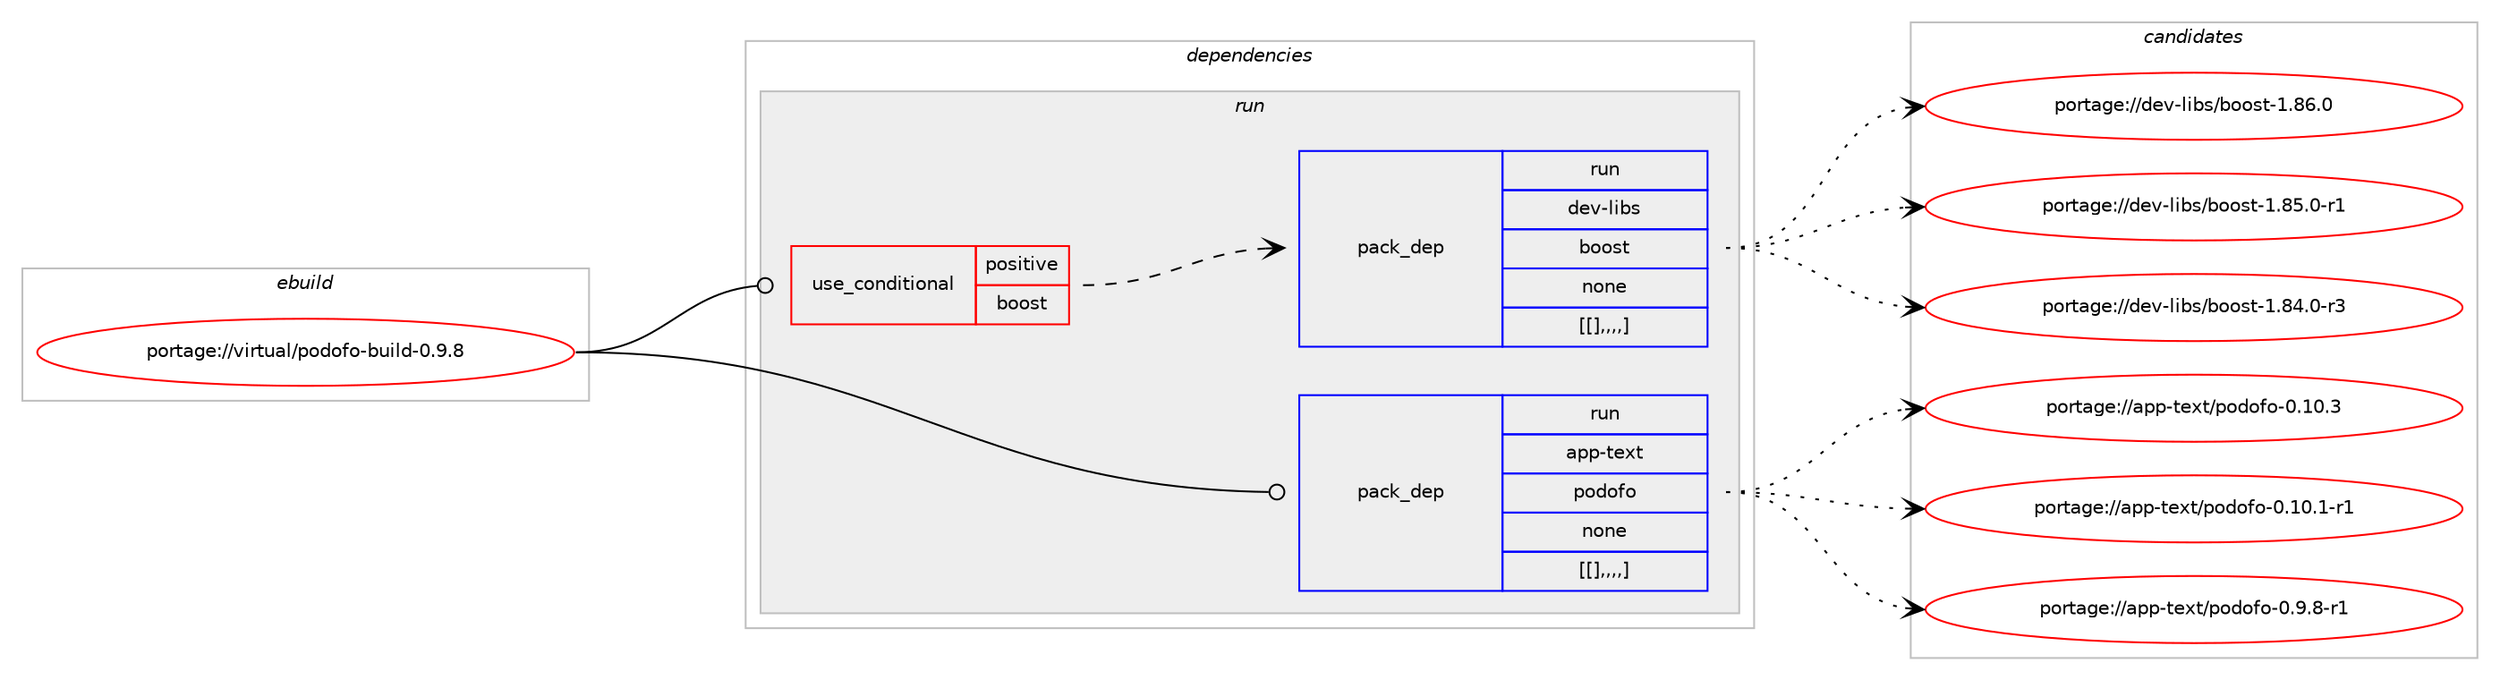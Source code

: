 digraph prolog {

# *************
# Graph options
# *************

newrank=true;
concentrate=true;
compound=true;
graph [rankdir=LR,fontname=Helvetica,fontsize=10,ranksep=1.5];#, ranksep=2.5, nodesep=0.2];
edge  [arrowhead=vee];
node  [fontname=Helvetica,fontsize=10];

# **********
# The ebuild
# **********

subgraph cluster_leftcol {
color=gray;
label=<<i>ebuild</i>>;
id [label="portage://virtual/podofo-build-0.9.8", color=red, width=4, href="../virtual/podofo-build-0.9.8.svg"];
}

# ****************
# The dependencies
# ****************

subgraph cluster_midcol {
color=gray;
label=<<i>dependencies</i>>;
subgraph cluster_compile {
fillcolor="#eeeeee";
style=filled;
label=<<i>compile</i>>;
}
subgraph cluster_compileandrun {
fillcolor="#eeeeee";
style=filled;
label=<<i>compile and run</i>>;
}
subgraph cluster_run {
fillcolor="#eeeeee";
style=filled;
label=<<i>run</i>>;
subgraph cond123398 {
dependency463579 [label=<<TABLE BORDER="0" CELLBORDER="1" CELLSPACING="0" CELLPADDING="4"><TR><TD ROWSPAN="3" CELLPADDING="10">use_conditional</TD></TR><TR><TD>positive</TD></TR><TR><TD>boost</TD></TR></TABLE>>, shape=none, color=red];
subgraph pack336837 {
dependency463580 [label=<<TABLE BORDER="0" CELLBORDER="1" CELLSPACING="0" CELLPADDING="4" WIDTH="220"><TR><TD ROWSPAN="6" CELLPADDING="30">pack_dep</TD></TR><TR><TD WIDTH="110">run</TD></TR><TR><TD>dev-libs</TD></TR><TR><TD>boost</TD></TR><TR><TD>none</TD></TR><TR><TD>[[],,,,]</TD></TR></TABLE>>, shape=none, color=blue];
}
dependency463579:e -> dependency463580:w [weight=20,style="dashed",arrowhead="vee"];
}
id:e -> dependency463579:w [weight=20,style="solid",arrowhead="odot"];
subgraph pack336838 {
dependency463581 [label=<<TABLE BORDER="0" CELLBORDER="1" CELLSPACING="0" CELLPADDING="4" WIDTH="220"><TR><TD ROWSPAN="6" CELLPADDING="30">pack_dep</TD></TR><TR><TD WIDTH="110">run</TD></TR><TR><TD>app-text</TD></TR><TR><TD>podofo</TD></TR><TR><TD>none</TD></TR><TR><TD>[[],,,,]</TD></TR></TABLE>>, shape=none, color=blue];
}
id:e -> dependency463581:w [weight=20,style="solid",arrowhead="odot"];
}
}

# **************
# The candidates
# **************

subgraph cluster_choices {
rank=same;
color=gray;
label=<<i>candidates</i>>;

subgraph choice336837 {
color=black;
nodesep=1;
choice1001011184510810598115479811111111511645494656544648 [label="portage://dev-libs/boost-1.86.0", color=red, width=4,href="../dev-libs/boost-1.86.0.svg"];
choice10010111845108105981154798111111115116454946565346484511449 [label="portage://dev-libs/boost-1.85.0-r1", color=red, width=4,href="../dev-libs/boost-1.85.0-r1.svg"];
choice10010111845108105981154798111111115116454946565246484511451 [label="portage://dev-libs/boost-1.84.0-r3", color=red, width=4,href="../dev-libs/boost-1.84.0-r3.svg"];
dependency463580:e -> choice1001011184510810598115479811111111511645494656544648:w [style=dotted,weight="100"];
dependency463580:e -> choice10010111845108105981154798111111115116454946565346484511449:w [style=dotted,weight="100"];
dependency463580:e -> choice10010111845108105981154798111111115116454946565246484511451:w [style=dotted,weight="100"];
}
subgraph choice336838 {
color=black;
nodesep=1;
choice97112112451161011201164711211110011110211145484649484651 [label="portage://app-text/podofo-0.10.3", color=red, width=4,href="../app-text/podofo-0.10.3.svg"];
choice971121124511610112011647112111100111102111454846494846494511449 [label="portage://app-text/podofo-0.10.1-r1", color=red, width=4,href="../app-text/podofo-0.10.1-r1.svg"];
choice9711211245116101120116471121111001111021114548465746564511449 [label="portage://app-text/podofo-0.9.8-r1", color=red, width=4,href="../app-text/podofo-0.9.8-r1.svg"];
dependency463581:e -> choice97112112451161011201164711211110011110211145484649484651:w [style=dotted,weight="100"];
dependency463581:e -> choice971121124511610112011647112111100111102111454846494846494511449:w [style=dotted,weight="100"];
dependency463581:e -> choice9711211245116101120116471121111001111021114548465746564511449:w [style=dotted,weight="100"];
}
}

}
